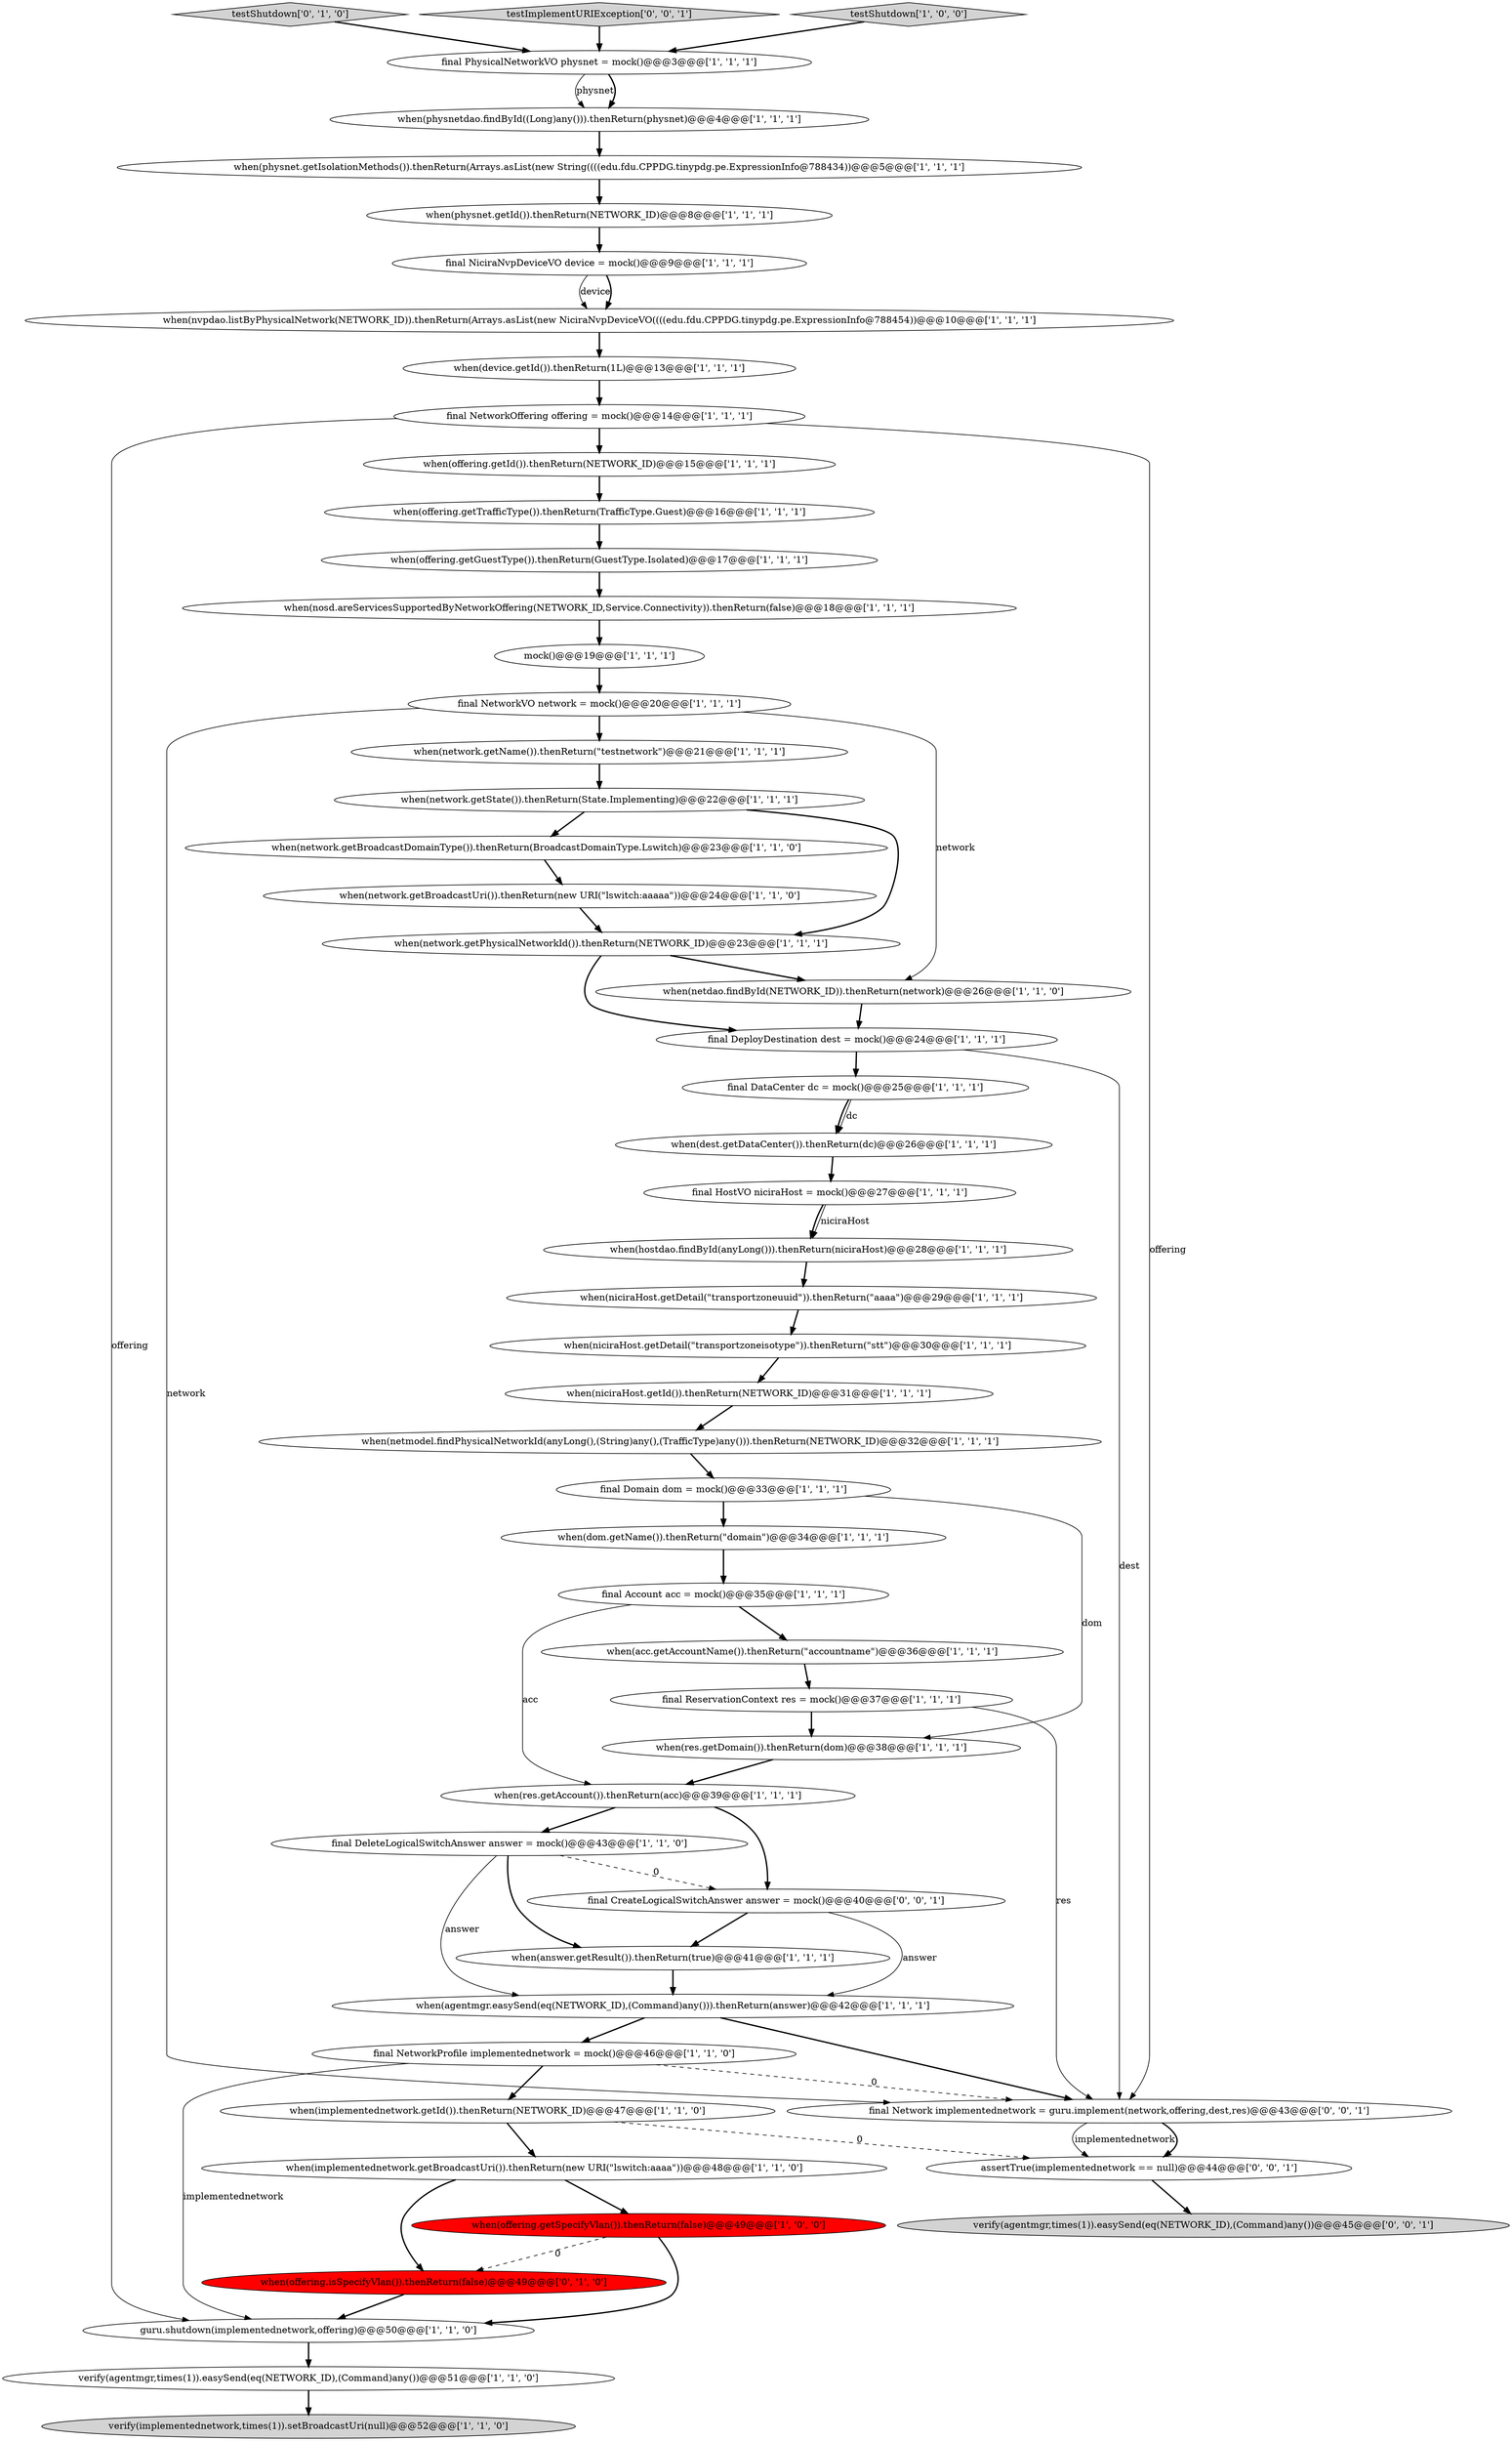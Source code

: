 digraph {
39 [style = filled, label = "guru.shutdown(implementednetwork,offering)@@@50@@@['1', '1', '0']", fillcolor = white, shape = ellipse image = "AAA0AAABBB1BBB"];
37 [style = filled, label = "when(offering.getId()).thenReturn(NETWORK_ID)@@@15@@@['1', '1', '1']", fillcolor = white, shape = ellipse image = "AAA0AAABBB1BBB"];
50 [style = filled, label = "assertTrue(implementednetwork == null)@@@44@@@['0', '0', '1']", fillcolor = white, shape = ellipse image = "AAA0AAABBB3BBB"];
3 [style = filled, label = "when(network.getBroadcastDomainType()).thenReturn(BroadcastDomainType.Lswitch)@@@23@@@['1', '1', '0']", fillcolor = white, shape = ellipse image = "AAA0AAABBB1BBB"];
0 [style = filled, label = "when(niciraHost.getDetail(\"transportzoneisotype\")).thenReturn(\"stt\")@@@30@@@['1', '1', '1']", fillcolor = white, shape = ellipse image = "AAA0AAABBB1BBB"];
8 [style = filled, label = "when(implementednetwork.getId()).thenReturn(NETWORK_ID)@@@47@@@['1', '1', '0']", fillcolor = white, shape = ellipse image = "AAA0AAABBB1BBB"];
26 [style = filled, label = "when(agentmgr.easySend(eq(NETWORK_ID),(Command)any())).thenReturn(answer)@@@42@@@['1', '1', '1']", fillcolor = white, shape = ellipse image = "AAA0AAABBB1BBB"];
2 [style = filled, label = "when(network.getState()).thenReturn(State.Implementing)@@@22@@@['1', '1', '1']", fillcolor = white, shape = ellipse image = "AAA0AAABBB1BBB"];
48 [style = filled, label = "testShutdown['0', '1', '0']", fillcolor = lightgray, shape = diamond image = "AAA0AAABBB2BBB"];
5 [style = filled, label = "when(hostdao.findById(anyLong())).thenReturn(niciraHost)@@@28@@@['1', '1', '1']", fillcolor = white, shape = ellipse image = "AAA0AAABBB1BBB"];
11 [style = filled, label = "when(offering.getSpecifyVlan()).thenReturn(false)@@@49@@@['1', '0', '0']", fillcolor = red, shape = ellipse image = "AAA1AAABBB1BBB"];
25 [style = filled, label = "when(physnetdao.findById((Long)any())).thenReturn(physnet)@@@4@@@['1', '1', '1']", fillcolor = white, shape = ellipse image = "AAA0AAABBB1BBB"];
10 [style = filled, label = "when(physnet.getId()).thenReturn(NETWORK_ID)@@@8@@@['1', '1', '1']", fillcolor = white, shape = ellipse image = "AAA0AAABBB1BBB"];
29 [style = filled, label = "final Account acc = mock()@@@35@@@['1', '1', '1']", fillcolor = white, shape = ellipse image = "AAA0AAABBB1BBB"];
12 [style = filled, label = "when(nosd.areServicesSupportedByNetworkOffering(NETWORK_ID,Service.Connectivity)).thenReturn(false)@@@18@@@['1', '1', '1']", fillcolor = white, shape = ellipse image = "AAA0AAABBB1BBB"];
17 [style = filled, label = "final DeleteLogicalSwitchAnswer answer = mock()@@@43@@@['1', '1', '0']", fillcolor = white, shape = ellipse image = "AAA0AAABBB1BBB"];
20 [style = filled, label = "when(netmodel.findPhysicalNetworkId(anyLong(),(String)any(),(TrafficType)any())).thenReturn(NETWORK_ID)@@@32@@@['1', '1', '1']", fillcolor = white, shape = ellipse image = "AAA0AAABBB1BBB"];
4 [style = filled, label = "when(network.getBroadcastUri()).thenReturn(new URI(\"lswitch:aaaaa\"))@@@24@@@['1', '1', '0']", fillcolor = white, shape = ellipse image = "AAA0AAABBB1BBB"];
33 [style = filled, label = "final DeployDestination dest = mock()@@@24@@@['1', '1', '1']", fillcolor = white, shape = ellipse image = "AAA0AAABBB1BBB"];
36 [style = filled, label = "when(network.getPhysicalNetworkId()).thenReturn(NETWORK_ID)@@@23@@@['1', '1', '1']", fillcolor = white, shape = ellipse image = "AAA0AAABBB1BBB"];
14 [style = filled, label = "when(offering.getGuestType()).thenReturn(GuestType.Isolated)@@@17@@@['1', '1', '1']", fillcolor = white, shape = ellipse image = "AAA0AAABBB1BBB"];
34 [style = filled, label = "final ReservationContext res = mock()@@@37@@@['1', '1', '1']", fillcolor = white, shape = ellipse image = "AAA0AAABBB1BBB"];
22 [style = filled, label = "when(answer.getResult()).thenReturn(true)@@@41@@@['1', '1', '1']", fillcolor = white, shape = ellipse image = "AAA0AAABBB1BBB"];
1 [style = filled, label = "when(nvpdao.listByPhysicalNetwork(NETWORK_ID)).thenReturn(Arrays.asList(new NiciraNvpDeviceVO((((edu.fdu.CPPDG.tinypdg.pe.ExpressionInfo@788454))@@@10@@@['1', '1', '1']", fillcolor = white, shape = ellipse image = "AAA0AAABBB1BBB"];
40 [style = filled, label = "final DataCenter dc = mock()@@@25@@@['1', '1', '1']", fillcolor = white, shape = ellipse image = "AAA0AAABBB1BBB"];
45 [style = filled, label = "when(dom.getName()).thenReturn(\"domain\")@@@34@@@['1', '1', '1']", fillcolor = white, shape = ellipse image = "AAA0AAABBB1BBB"];
16 [style = filled, label = "when(niciraHost.getDetail(\"transportzoneuuid\")).thenReturn(\"aaaa\")@@@29@@@['1', '1', '1']", fillcolor = white, shape = ellipse image = "AAA0AAABBB1BBB"];
52 [style = filled, label = "testImplementURIException['0', '0', '1']", fillcolor = lightgray, shape = diamond image = "AAA0AAABBB3BBB"];
42 [style = filled, label = "when(device.getId()).thenReturn(1L)@@@13@@@['1', '1', '1']", fillcolor = white, shape = ellipse image = "AAA0AAABBB1BBB"];
44 [style = filled, label = "mock()@@@19@@@['1', '1', '1']", fillcolor = white, shape = ellipse image = "AAA0AAABBB1BBB"];
21 [style = filled, label = "when(network.getName()).thenReturn(\"testnetwork\")@@@21@@@['1', '1', '1']", fillcolor = white, shape = ellipse image = "AAA0AAABBB1BBB"];
27 [style = filled, label = "final NetworkOffering offering = mock()@@@14@@@['1', '1', '1']", fillcolor = white, shape = ellipse image = "AAA0AAABBB1BBB"];
38 [style = filled, label = "when(res.getDomain()).thenReturn(dom)@@@38@@@['1', '1', '1']", fillcolor = white, shape = ellipse image = "AAA0AAABBB1BBB"];
41 [style = filled, label = "final HostVO niciraHost = mock()@@@27@@@['1', '1', '1']", fillcolor = white, shape = ellipse image = "AAA0AAABBB1BBB"];
9 [style = filled, label = "testShutdown['1', '0', '0']", fillcolor = lightgray, shape = diamond image = "AAA0AAABBB1BBB"];
13 [style = filled, label = "when(offering.getTrafficType()).thenReturn(TrafficType.Guest)@@@16@@@['1', '1', '1']", fillcolor = white, shape = ellipse image = "AAA0AAABBB1BBB"];
18 [style = filled, label = "final NetworkProfile implementednetwork = mock()@@@46@@@['1', '1', '0']", fillcolor = white, shape = ellipse image = "AAA0AAABBB1BBB"];
30 [style = filled, label = "when(acc.getAccountName()).thenReturn(\"accountname\")@@@36@@@['1', '1', '1']", fillcolor = white, shape = ellipse image = "AAA0AAABBB1BBB"];
49 [style = filled, label = "final CreateLogicalSwitchAnswer answer = mock()@@@40@@@['0', '0', '1']", fillcolor = white, shape = ellipse image = "AAA0AAABBB3BBB"];
6 [style = filled, label = "final PhysicalNetworkVO physnet = mock()@@@3@@@['1', '1', '1']", fillcolor = white, shape = ellipse image = "AAA0AAABBB1BBB"];
23 [style = filled, label = "when(physnet.getIsolationMethods()).thenReturn(Arrays.asList(new String((((edu.fdu.CPPDG.tinypdg.pe.ExpressionInfo@788434))@@@5@@@['1', '1', '1']", fillcolor = white, shape = ellipse image = "AAA0AAABBB1BBB"];
28 [style = filled, label = "final Domain dom = mock()@@@33@@@['1', '1', '1']", fillcolor = white, shape = ellipse image = "AAA0AAABBB1BBB"];
47 [style = filled, label = "when(offering.isSpecifyVlan()).thenReturn(false)@@@49@@@['0', '1', '0']", fillcolor = red, shape = ellipse image = "AAA1AAABBB2BBB"];
15 [style = filled, label = "when(netdao.findById(NETWORK_ID)).thenReturn(network)@@@26@@@['1', '1', '0']", fillcolor = white, shape = ellipse image = "AAA0AAABBB1BBB"];
7 [style = filled, label = "when(res.getAccount()).thenReturn(acc)@@@39@@@['1', '1', '1']", fillcolor = white, shape = ellipse image = "AAA0AAABBB1BBB"];
19 [style = filled, label = "when(niciraHost.getId()).thenReturn(NETWORK_ID)@@@31@@@['1', '1', '1']", fillcolor = white, shape = ellipse image = "AAA0AAABBB1BBB"];
43 [style = filled, label = "verify(agentmgr,times(1)).easySend(eq(NETWORK_ID),(Command)any())@@@51@@@['1', '1', '0']", fillcolor = white, shape = ellipse image = "AAA0AAABBB1BBB"];
35 [style = filled, label = "verify(implementednetwork,times(1)).setBroadcastUri(null)@@@52@@@['1', '1', '0']", fillcolor = lightgray, shape = ellipse image = "AAA0AAABBB1BBB"];
46 [style = filled, label = "when(implementednetwork.getBroadcastUri()).thenReturn(new URI(\"lswitch:aaaa\"))@@@48@@@['1', '1', '0']", fillcolor = white, shape = ellipse image = "AAA0AAABBB1BBB"];
32 [style = filled, label = "final NiciraNvpDeviceVO device = mock()@@@9@@@['1', '1', '1']", fillcolor = white, shape = ellipse image = "AAA0AAABBB1BBB"];
53 [style = filled, label = "final Network implementednetwork = guru.implement(network,offering,dest,res)@@@43@@@['0', '0', '1']", fillcolor = white, shape = ellipse image = "AAA0AAABBB3BBB"];
31 [style = filled, label = "final NetworkVO network = mock()@@@20@@@['1', '1', '1']", fillcolor = white, shape = ellipse image = "AAA0AAABBB1BBB"];
24 [style = filled, label = "when(dest.getDataCenter()).thenReturn(dc)@@@26@@@['1', '1', '1']", fillcolor = white, shape = ellipse image = "AAA0AAABBB1BBB"];
51 [style = filled, label = "verify(agentmgr,times(1)).easySend(eq(NETWORK_ID),(Command)any())@@@45@@@['0', '0', '1']", fillcolor = lightgray, shape = ellipse image = "AAA0AAABBB3BBB"];
29->7 [style = solid, label="acc"];
22->26 [style = bold, label=""];
40->24 [style = solid, label="dc"];
53->50 [style = solid, label="implementednetwork"];
16->0 [style = bold, label=""];
7->17 [style = bold, label=""];
12->44 [style = bold, label=""];
28->45 [style = bold, label=""];
33->53 [style = solid, label="dest"];
28->38 [style = solid, label="dom"];
29->30 [style = bold, label=""];
0->19 [style = bold, label=""];
31->53 [style = solid, label="network"];
25->23 [style = bold, label=""];
26->53 [style = bold, label=""];
18->53 [style = dashed, label="0"];
19->20 [style = bold, label=""];
2->3 [style = bold, label=""];
6->25 [style = solid, label="physnet"];
36->15 [style = bold, label=""];
20->28 [style = bold, label=""];
39->43 [style = bold, label=""];
34->53 [style = solid, label="res"];
26->18 [style = bold, label=""];
31->15 [style = solid, label="network"];
1->42 [style = bold, label=""];
10->32 [style = bold, label=""];
31->21 [style = bold, label=""];
30->34 [style = bold, label=""];
47->39 [style = bold, label=""];
49->26 [style = solid, label="answer"];
17->22 [style = bold, label=""];
46->47 [style = bold, label=""];
48->6 [style = bold, label=""];
36->33 [style = bold, label=""];
3->4 [style = bold, label=""];
7->49 [style = bold, label=""];
17->49 [style = dashed, label="0"];
45->29 [style = bold, label=""];
24->41 [style = bold, label=""];
46->11 [style = bold, label=""];
21->2 [style = bold, label=""];
9->6 [style = bold, label=""];
49->22 [style = bold, label=""];
53->50 [style = bold, label=""];
5->16 [style = bold, label=""];
32->1 [style = solid, label="device"];
27->53 [style = solid, label="offering"];
27->37 [style = bold, label=""];
8->46 [style = bold, label=""];
8->50 [style = dashed, label="0"];
33->40 [style = bold, label=""];
11->47 [style = dashed, label="0"];
43->35 [style = bold, label=""];
38->7 [style = bold, label=""];
50->51 [style = bold, label=""];
32->1 [style = bold, label=""];
14->12 [style = bold, label=""];
2->36 [style = bold, label=""];
52->6 [style = bold, label=""];
23->10 [style = bold, label=""];
11->39 [style = bold, label=""];
17->26 [style = solid, label="answer"];
42->27 [style = bold, label=""];
40->24 [style = bold, label=""];
4->36 [style = bold, label=""];
18->8 [style = bold, label=""];
18->39 [style = solid, label="implementednetwork"];
34->38 [style = bold, label=""];
37->13 [style = bold, label=""];
13->14 [style = bold, label=""];
27->39 [style = solid, label="offering"];
41->5 [style = solid, label="niciraHost"];
44->31 [style = bold, label=""];
6->25 [style = bold, label=""];
15->33 [style = bold, label=""];
41->5 [style = bold, label=""];
}
